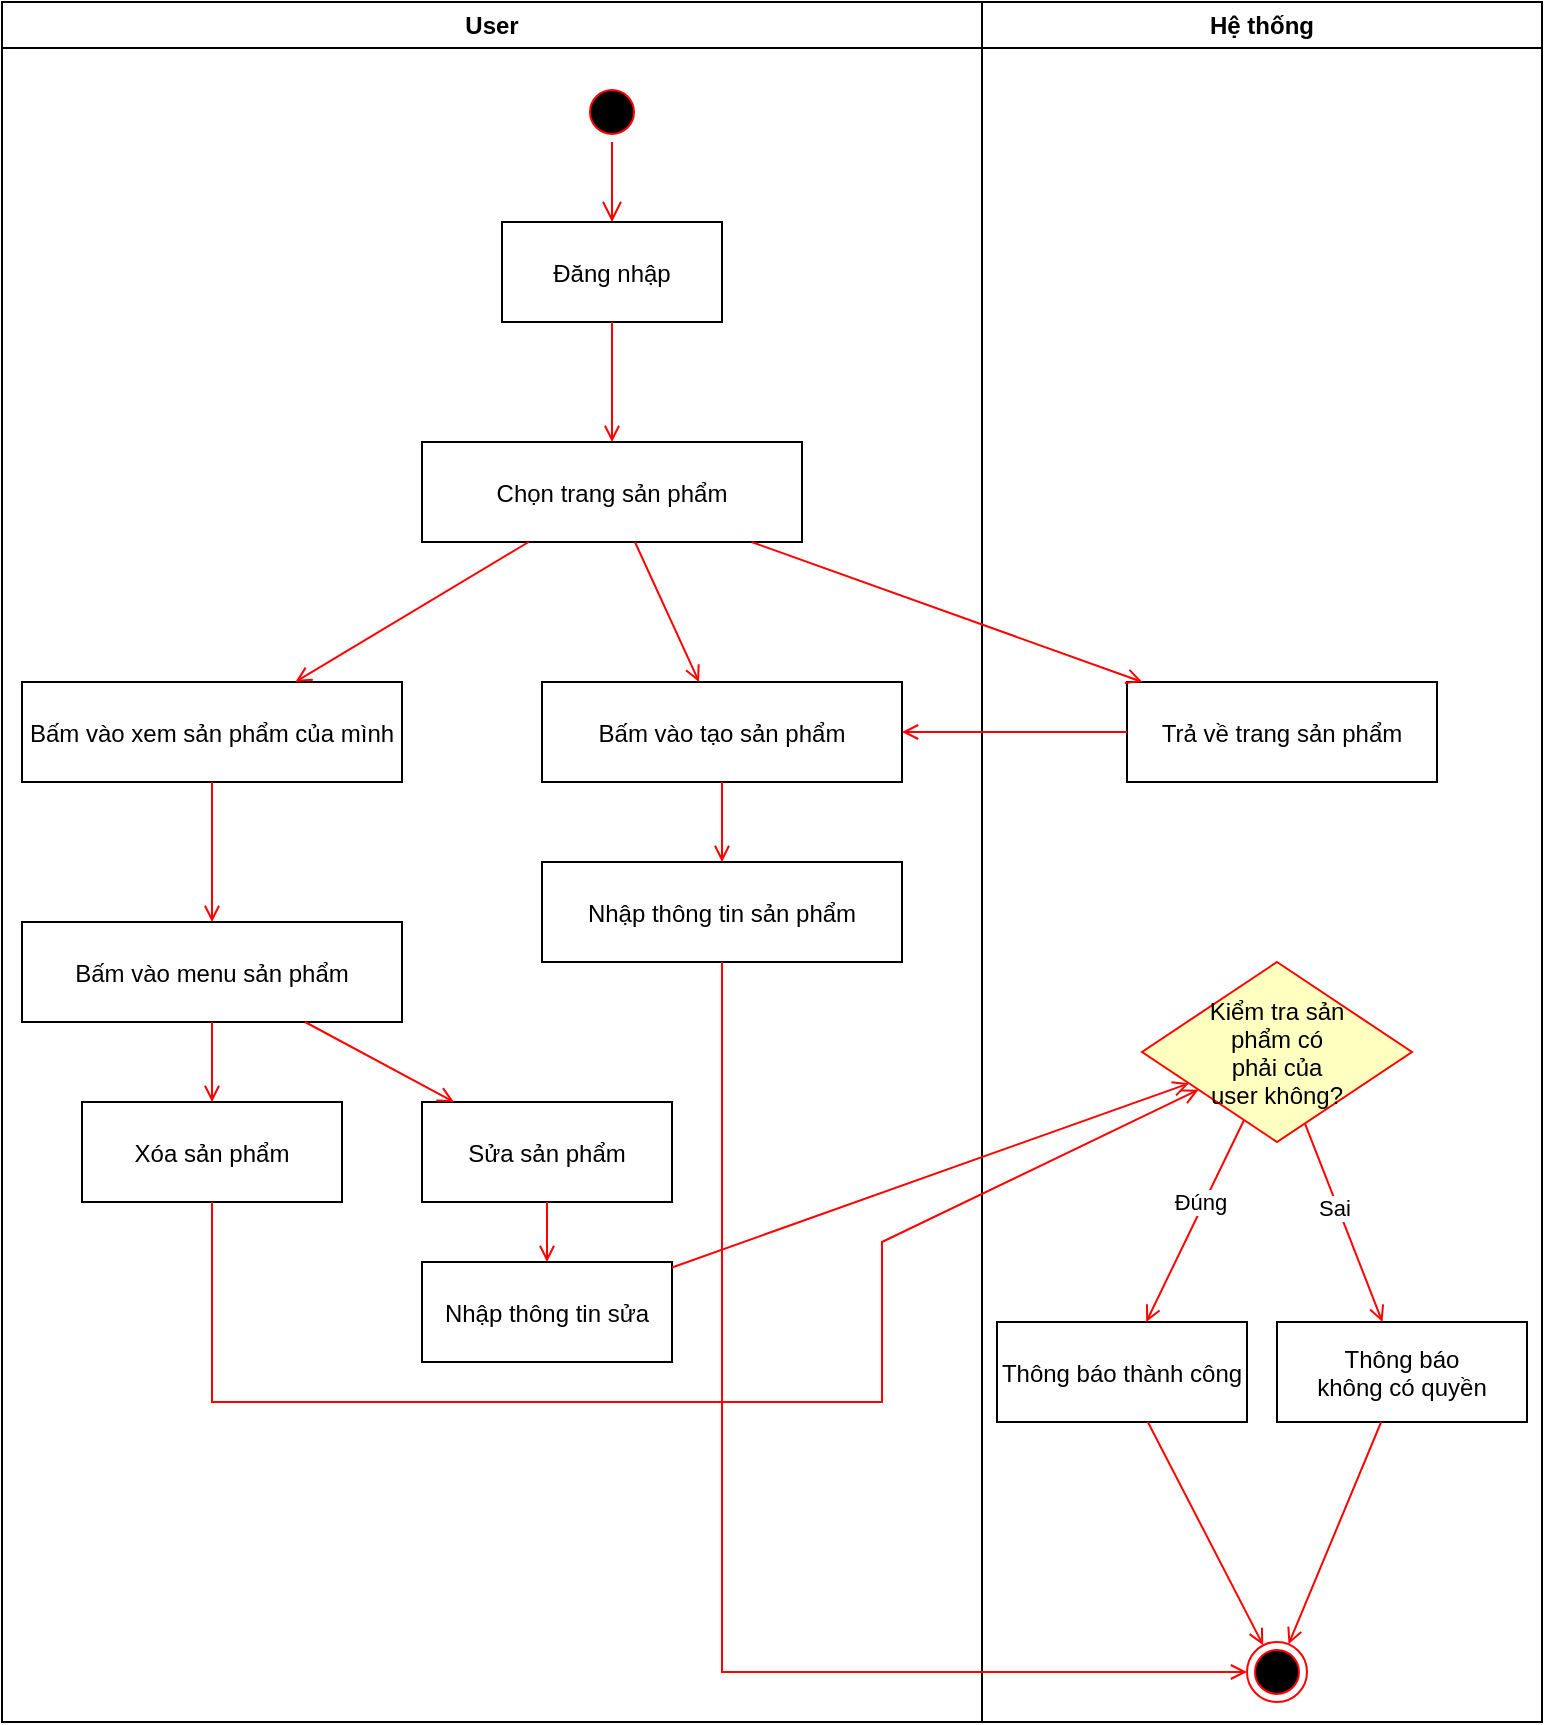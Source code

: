 <mxfile version="24.7.17">
  <diagram name="Page-1" id="e7e014a7-5840-1c2e-5031-d8a46d1fe8dd">
    <mxGraphModel dx="1290" dy="563" grid="1" gridSize="10" guides="1" tooltips="1" connect="1" arrows="1" fold="1" page="1" pageScale="1" pageWidth="1169" pageHeight="826" background="none" math="0" shadow="0">
      <root>
        <mxCell id="0" />
        <mxCell id="1" parent="0" />
        <mxCell id="2" value="User" style="swimlane;whiteSpace=wrap" parent="1" vertex="1">
          <mxGeometry x="110" y="70" width="490" height="860" as="geometry" />
        </mxCell>
        <mxCell id="5" value="" style="ellipse;shape=startState;fillColor=#000000;strokeColor=#ff0000;" parent="2" vertex="1">
          <mxGeometry x="290" y="40" width="30" height="30" as="geometry" />
        </mxCell>
        <mxCell id="6" value="" style="edgeStyle=elbowEdgeStyle;elbow=horizontal;verticalAlign=bottom;endArrow=open;endSize=8;strokeColor=#FF0000;endFill=1;rounded=0" parent="2" source="5" target="7" edge="1">
          <mxGeometry x="100" y="40" as="geometry">
            <mxPoint x="115" y="110" as="targetPoint" />
          </mxGeometry>
        </mxCell>
        <mxCell id="7" value="Đăng nhập" style="" parent="2" vertex="1">
          <mxGeometry x="250" y="110" width="110" height="50" as="geometry" />
        </mxCell>
        <mxCell id="8" value="Chọn trang sản phẩm" style="" parent="2" vertex="1">
          <mxGeometry x="210" y="220" width="190" height="50" as="geometry" />
        </mxCell>
        <mxCell id="9" value="" style="endArrow=open;strokeColor=#FF0000;endFill=1;rounded=0" parent="2" source="7" target="8" edge="1">
          <mxGeometry relative="1" as="geometry" />
        </mxCell>
        <mxCell id="10" value="Bấm vào tạo sản phẩm" style="" parent="2" vertex="1">
          <mxGeometry x="270" y="340" width="180" height="50" as="geometry" />
        </mxCell>
        <mxCell id="11" value="" style="endArrow=open;strokeColor=#FF0000;endFill=1;rounded=0" parent="2" source="8" target="10" edge="1">
          <mxGeometry relative="1" as="geometry" />
        </mxCell>
        <mxCell id="GnzRzZzqQV_4uN0z8fmv-44" value="Bấm vào xem sản phẩm của mình" style="" vertex="1" parent="2">
          <mxGeometry x="10" y="340" width="190" height="50" as="geometry" />
        </mxCell>
        <mxCell id="GnzRzZzqQV_4uN0z8fmv-45" value="" style="endArrow=open;strokeColor=#FF0000;endFill=1;rounded=0" edge="1" parent="2" source="8" target="GnzRzZzqQV_4uN0z8fmv-44">
          <mxGeometry relative="1" as="geometry">
            <mxPoint x="315" y="280" as="sourcePoint" />
            <mxPoint x="315" y="350" as="targetPoint" />
          </mxGeometry>
        </mxCell>
        <mxCell id="GnzRzZzqQV_4uN0z8fmv-46" value="Bấm vào menu sản phẩm" style="" vertex="1" parent="2">
          <mxGeometry x="10" y="460" width="190" height="50" as="geometry" />
        </mxCell>
        <mxCell id="GnzRzZzqQV_4uN0z8fmv-47" value="" style="endArrow=open;strokeColor=#FF0000;endFill=1;rounded=0" edge="1" parent="2" source="GnzRzZzqQV_4uN0z8fmv-44" target="GnzRzZzqQV_4uN0z8fmv-46">
          <mxGeometry relative="1" as="geometry">
            <mxPoint x="273" y="280" as="sourcePoint" />
            <mxPoint x="157" y="350" as="targetPoint" />
          </mxGeometry>
        </mxCell>
        <mxCell id="GnzRzZzqQV_4uN0z8fmv-48" value="Xóa sản phẩm" style="" vertex="1" parent="2">
          <mxGeometry x="40" y="550" width="130" height="50" as="geometry" />
        </mxCell>
        <mxCell id="GnzRzZzqQV_4uN0z8fmv-49" value="Sửa sản phẩm" style="" vertex="1" parent="2">
          <mxGeometry x="210" y="550" width="125" height="50" as="geometry" />
        </mxCell>
        <mxCell id="GnzRzZzqQV_4uN0z8fmv-50" value="" style="endArrow=open;strokeColor=#FF0000;endFill=1;rounded=0" edge="1" parent="2" source="GnzRzZzqQV_4uN0z8fmv-46" target="GnzRzZzqQV_4uN0z8fmv-49">
          <mxGeometry relative="1" as="geometry">
            <mxPoint x="115" y="400" as="sourcePoint" />
            <mxPoint x="115" y="460" as="targetPoint" />
          </mxGeometry>
        </mxCell>
        <mxCell id="GnzRzZzqQV_4uN0z8fmv-51" value="" style="endArrow=open;strokeColor=#FF0000;endFill=1;rounded=0" edge="1" parent="2" source="GnzRzZzqQV_4uN0z8fmv-46" target="GnzRzZzqQV_4uN0z8fmv-48">
          <mxGeometry relative="1" as="geometry">
            <mxPoint x="125" y="410" as="sourcePoint" />
            <mxPoint x="125" y="470" as="targetPoint" />
          </mxGeometry>
        </mxCell>
        <mxCell id="GnzRzZzqQV_4uN0z8fmv-52" value="Nhập thông tin sửa" style="" vertex="1" parent="2">
          <mxGeometry x="210" y="630" width="125" height="50" as="geometry" />
        </mxCell>
        <mxCell id="GnzRzZzqQV_4uN0z8fmv-55" value="" style="endArrow=open;strokeColor=#FF0000;endFill=1;rounded=0" edge="1" parent="2" source="GnzRzZzqQV_4uN0z8fmv-49" target="GnzRzZzqQV_4uN0z8fmv-52">
          <mxGeometry relative="1" as="geometry">
            <mxPoint x="370" y="575" as="sourcePoint" />
            <mxPoint x="600" y="575" as="targetPoint" />
          </mxGeometry>
        </mxCell>
        <mxCell id="GnzRzZzqQV_4uN0z8fmv-70" value="Nhập thông tin sản phẩm" style="" vertex="1" parent="2">
          <mxGeometry x="270" y="430" width="180" height="50" as="geometry" />
        </mxCell>
        <mxCell id="GnzRzZzqQV_4uN0z8fmv-71" value="" style="endArrow=open;strokeColor=#FF0000;endFill=1;rounded=0" edge="1" parent="2" source="10" target="GnzRzZzqQV_4uN0z8fmv-70">
          <mxGeometry relative="1" as="geometry">
            <mxPoint x="573" y="375" as="sourcePoint" />
            <mxPoint x="460" y="375" as="targetPoint" />
          </mxGeometry>
        </mxCell>
        <mxCell id="3" value="Hệ thống" style="swimlane;whiteSpace=wrap;startSize=23;" parent="1" vertex="1">
          <mxGeometry x="600" y="70" width="280" height="860" as="geometry" />
        </mxCell>
        <mxCell id="16" value="Trả về trang sản phẩm" style="" parent="3" vertex="1">
          <mxGeometry x="72.5" y="340" width="155" height="50" as="geometry" />
        </mxCell>
        <mxCell id="GnzRzZzqQV_4uN0z8fmv-41" value="" style="ellipse;shape=endState;fillColor=#000000;strokeColor=#ff0000" vertex="1" parent="3">
          <mxGeometry x="132.5" y="820" width="30" height="30" as="geometry" />
        </mxCell>
        <mxCell id="GnzRzZzqQV_4uN0z8fmv-53" value="Kiểm tra sản&#xa;phẩm có&#xa;phải của &#xa;user không?" style="rhombus;fillColor=#ffffc0;strokeColor=#ff0000;" vertex="1" parent="3">
          <mxGeometry x="80" y="480" width="135" height="90" as="geometry" />
        </mxCell>
        <mxCell id="GnzRzZzqQV_4uN0z8fmv-57" value="Thông báo thành công" style="" vertex="1" parent="3">
          <mxGeometry x="7.5" y="660" width="125" height="50" as="geometry" />
        </mxCell>
        <mxCell id="GnzRzZzqQV_4uN0z8fmv-63" value="Thông báo &#xa;không có quyền" style="" vertex="1" parent="3">
          <mxGeometry x="147.5" y="660" width="125" height="50" as="geometry" />
        </mxCell>
        <mxCell id="GnzRzZzqQV_4uN0z8fmv-64" value="" style="endArrow=open;strokeColor=#FF0000;endFill=1;rounded=0" edge="1" parent="3" source="GnzRzZzqQV_4uN0z8fmv-53" target="GnzRzZzqQV_4uN0z8fmv-57">
          <mxGeometry relative="1" as="geometry">
            <mxPoint x="-102" y="640" as="sourcePoint" />
            <mxPoint x="123" y="515" as="targetPoint" />
          </mxGeometry>
        </mxCell>
        <mxCell id="GnzRzZzqQV_4uN0z8fmv-65" value="Đúng" style="edgeLabel;html=1;align=center;verticalAlign=middle;resizable=0;points=[];" vertex="1" connectable="0" parent="GnzRzZzqQV_4uN0z8fmv-64">
          <mxGeometry x="-0.174" y="-2" relative="1" as="geometry">
            <mxPoint as="offset" />
          </mxGeometry>
        </mxCell>
        <mxCell id="GnzRzZzqQV_4uN0z8fmv-66" value="" style="endArrow=open;strokeColor=#FF0000;endFill=1;rounded=0" edge="1" parent="3" source="GnzRzZzqQV_4uN0z8fmv-53" target="GnzRzZzqQV_4uN0z8fmv-63">
          <mxGeometry relative="1" as="geometry">
            <mxPoint x="144" y="529" as="sourcePoint" />
            <mxPoint x="95" y="630" as="targetPoint" />
          </mxGeometry>
        </mxCell>
        <mxCell id="GnzRzZzqQV_4uN0z8fmv-67" value="Sai" style="edgeLabel;html=1;align=center;verticalAlign=middle;resizable=0;points=[];" vertex="1" connectable="0" parent="GnzRzZzqQV_4uN0z8fmv-66">
          <mxGeometry x="-0.174" y="-2" relative="1" as="geometry">
            <mxPoint as="offset" />
          </mxGeometry>
        </mxCell>
        <mxCell id="GnzRzZzqQV_4uN0z8fmv-68" value="" style="endArrow=open;strokeColor=#FF0000;endFill=1;rounded=0" edge="1" parent="3" source="GnzRzZzqQV_4uN0z8fmv-57" target="GnzRzZzqQV_4uN0z8fmv-41">
          <mxGeometry relative="1" as="geometry">
            <mxPoint x="-102" y="640" as="sourcePoint" />
            <mxPoint x="123" y="515" as="targetPoint" />
          </mxGeometry>
        </mxCell>
        <mxCell id="GnzRzZzqQV_4uN0z8fmv-69" value="" style="endArrow=open;strokeColor=#FF0000;endFill=1;rounded=0" edge="1" parent="3" source="GnzRzZzqQV_4uN0z8fmv-63" target="GnzRzZzqQV_4uN0z8fmv-41">
          <mxGeometry relative="1" as="geometry">
            <mxPoint x="-92" y="650" as="sourcePoint" />
            <mxPoint x="133" y="525" as="targetPoint" />
          </mxGeometry>
        </mxCell>
        <mxCell id="19" value="" style="endArrow=open;strokeColor=#FF0000;endFill=1;rounded=0" parent="1" source="16" target="10" edge="1">
          <mxGeometry relative="1" as="geometry">
            <mxPoint x="675" y="395" as="targetPoint" />
          </mxGeometry>
        </mxCell>
        <mxCell id="GnzRzZzqQV_4uN0z8fmv-42" value="" style="endArrow=open;strokeColor=#FF0000;endFill=1;rounded=0" edge="1" parent="1" source="8" target="16">
          <mxGeometry relative="1" as="geometry">
            <mxPoint x="683" y="445" as="sourcePoint" />
            <mxPoint x="325" y="445" as="targetPoint" />
          </mxGeometry>
        </mxCell>
        <mxCell id="GnzRzZzqQV_4uN0z8fmv-54" value="" style="endArrow=open;strokeColor=#FF0000;endFill=1;rounded=0" edge="1" parent="1" source="GnzRzZzqQV_4uN0z8fmv-52" target="GnzRzZzqQV_4uN0z8fmv-53">
          <mxGeometry relative="1" as="geometry">
            <mxPoint x="347" y="590" as="sourcePoint" />
            <mxPoint x="385" y="620" as="targetPoint" />
          </mxGeometry>
        </mxCell>
        <mxCell id="GnzRzZzqQV_4uN0z8fmv-56" value="" style="endArrow=open;strokeColor=#FF0000;endFill=1;rounded=0" edge="1" parent="1" source="GnzRzZzqQV_4uN0z8fmv-48" target="GnzRzZzqQV_4uN0z8fmv-53">
          <mxGeometry relative="1" as="geometry">
            <mxPoint x="471" y="700" as="sourcePoint" />
            <mxPoint x="720" y="584" as="targetPoint" />
            <Array as="points">
              <mxPoint x="215" y="770" />
              <mxPoint x="550" y="770" />
              <mxPoint x="550" y="690" />
            </Array>
          </mxGeometry>
        </mxCell>
        <mxCell id="GnzRzZzqQV_4uN0z8fmv-72" value="" style="endArrow=open;strokeColor=#FF0000;endFill=1;rounded=0" edge="1" parent="1" source="GnzRzZzqQV_4uN0z8fmv-70" target="GnzRzZzqQV_4uN0z8fmv-41">
          <mxGeometry relative="1" as="geometry">
            <mxPoint x="480" y="470" as="sourcePoint" />
            <mxPoint x="480" y="510" as="targetPoint" />
            <Array as="points">
              <mxPoint x="470" y="905" />
            </Array>
          </mxGeometry>
        </mxCell>
      </root>
    </mxGraphModel>
  </diagram>
</mxfile>
